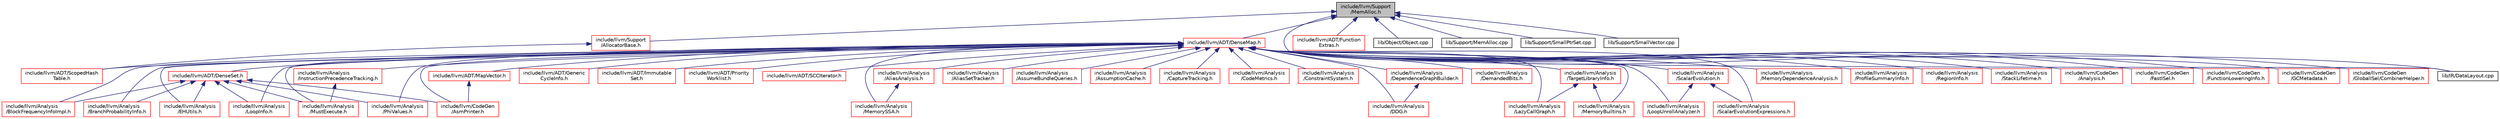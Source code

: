 digraph "include/llvm/Support/MemAlloc.h"
{
 // LATEX_PDF_SIZE
  bgcolor="transparent";
  edge [fontname="Helvetica",fontsize="10",labelfontname="Helvetica",labelfontsize="10"];
  node [fontname="Helvetica",fontsize="10",shape=record];
  Node1 [label="include/llvm/Support\l/MemAlloc.h",height=0.2,width=0.4,color="black", fillcolor="grey75", style="filled", fontcolor="black",tooltip=" "];
  Node1 -> Node2 [dir="back",color="midnightblue",fontsize="10",style="solid",fontname="Helvetica"];
  Node2 [label="include/llvm/ADT/DenseMap.h",height=0.2,width=0.4,color="red",URL="$DenseMap_8h.html",tooltip=" "];
  Node2 -> Node3 [dir="back",color="midnightblue",fontsize="10",style="solid",fontname="Helvetica"];
  Node3 [label="include/llvm/ADT/DenseSet.h",height=0.2,width=0.4,color="red",URL="$DenseSet_8h.html",tooltip=" "];
  Node3 -> Node1020 [dir="back",color="midnightblue",fontsize="10",style="solid",fontname="Helvetica"];
  Node1020 [label="include/llvm/Analysis\l/BlockFrequencyInfoImpl.h",height=0.2,width=0.4,color="red",URL="$BlockFrequencyInfoImpl_8h.html",tooltip=" "];
  Node3 -> Node1026 [dir="back",color="midnightblue",fontsize="10",style="solid",fontname="Helvetica"];
  Node1026 [label="include/llvm/Analysis\l/BranchProbabilityInfo.h",height=0.2,width=0.4,color="red",URL="$BranchProbabilityInfo_8h.html",tooltip=" "];
  Node3 -> Node1057 [dir="back",color="midnightblue",fontsize="10",style="solid",fontname="Helvetica"];
  Node1057 [label="include/llvm/Analysis\l/EHUtils.h",height=0.2,width=0.4,color="red",URL="$EHUtils_8h.html",tooltip=" "];
  Node3 -> Node1065 [dir="back",color="midnightblue",fontsize="10",style="solid",fontname="Helvetica"];
  Node1065 [label="include/llvm/Analysis\l/LoopInfo.h",height=0.2,width=0.4,color="red",URL="$LoopInfo_8h.html",tooltip=" "];
  Node3 -> Node1132 [dir="back",color="midnightblue",fontsize="10",style="solid",fontname="Helvetica"];
  Node1132 [label="include/llvm/Analysis\l/MustExecute.h",height=0.2,width=0.4,color="red",URL="$MustExecute_8h.html",tooltip=" "];
  Node3 -> Node75 [dir="back",color="midnightblue",fontsize="10",style="solid",fontname="Helvetica"];
  Node75 [label="include/llvm/Analysis\l/PhiValues.h",height=0.2,width=0.4,color="red",URL="$PhiValues_8h.html",tooltip=" "];
  Node3 -> Node1133 [dir="back",color="midnightblue",fontsize="10",style="solid",fontname="Helvetica"];
  Node1133 [label="include/llvm/CodeGen\l/AsmPrinter.h",height=0.2,width=0.4,color="red",URL="$AsmPrinter_8h.html",tooltip=" "];
  Node2 -> Node3064 [dir="back",color="midnightblue",fontsize="10",style="solid",fontname="Helvetica"];
  Node3064 [label="include/llvm/ADT/Generic\lCycleInfo.h",height=0.2,width=0.4,color="red",URL="$GenericCycleInfo_8h.html",tooltip="Find all cycles in a control-flow graph, including irreducible loops."];
  Node2 -> Node3068 [dir="back",color="midnightblue",fontsize="10",style="solid",fontname="Helvetica"];
  Node3068 [label="include/llvm/ADT/Immutable\lSet.h",height=0.2,width=0.4,color="red",URL="$ImmutableSet_8h.html",tooltip=" "];
  Node2 -> Node3070 [dir="back",color="midnightblue",fontsize="10",style="solid",fontname="Helvetica"];
  Node3070 [label="include/llvm/ADT/MapVector.h",height=0.2,width=0.4,color="red",URL="$MapVector_8h.html",tooltip=" "];
  Node3070 -> Node1133 [dir="back",color="midnightblue",fontsize="10",style="solid",fontname="Helvetica"];
  Node2 -> Node3087 [dir="back",color="midnightblue",fontsize="10",style="solid",fontname="Helvetica"];
  Node3087 [label="include/llvm/ADT/Priority\lWorklist.h",height=0.2,width=0.4,color="red",URL="$PriorityWorklist_8h.html",tooltip=" "];
  Node2 -> Node3088 [dir="back",color="midnightblue",fontsize="10",style="solid",fontname="Helvetica"];
  Node3088 [label="include/llvm/ADT/SCCIterator.h",height=0.2,width=0.4,color="red",URL="$SCCIterator_8h.html",tooltip=" "];
  Node2 -> Node3089 [dir="back",color="midnightblue",fontsize="10",style="solid",fontname="Helvetica"];
  Node3089 [label="include/llvm/ADT/ScopedHash\lTable.h",height=0.2,width=0.4,color="red",URL="$ScopedHashTable_8h.html",tooltip=" "];
  Node2 -> Node2332 [dir="back",color="midnightblue",fontsize="10",style="solid",fontname="Helvetica"];
  Node2332 [label="include/llvm/Analysis\l/AliasAnalysis.h",height=0.2,width=0.4,color="red",URL="$AliasAnalysis_8h.html",tooltip=" "];
  Node2332 -> Node1859 [dir="back",color="midnightblue",fontsize="10",style="solid",fontname="Helvetica"];
  Node1859 [label="include/llvm/Analysis\l/MemorySSA.h",height=0.2,width=0.4,color="red",URL="$MemorySSA_8h.html",tooltip=" "];
  Node2 -> Node2342 [dir="back",color="midnightblue",fontsize="10",style="solid",fontname="Helvetica"];
  Node2342 [label="include/llvm/Analysis\l/AliasSetTracker.h",height=0.2,width=0.4,color="red",URL="$AliasSetTracker_8h.html",tooltip=" "];
  Node2 -> Node1978 [dir="back",color="midnightblue",fontsize="10",style="solid",fontname="Helvetica"];
  Node1978 [label="include/llvm/Analysis\l/AssumeBundleQueries.h",height=0.2,width=0.4,color="red",URL="$AssumeBundleQueries_8h.html",tooltip=" "];
  Node2 -> Node2343 [dir="back",color="midnightblue",fontsize="10",style="solid",fontname="Helvetica"];
  Node2343 [label="include/llvm/Analysis\l/AssumptionCache.h",height=0.2,width=0.4,color="red",URL="$AssumptionCache_8h.html",tooltip=" "];
  Node2 -> Node1020 [dir="back",color="midnightblue",fontsize="10",style="solid",fontname="Helvetica"];
  Node2 -> Node1026 [dir="back",color="midnightblue",fontsize="10",style="solid",fontname="Helvetica"];
  Node2 -> Node3090 [dir="back",color="midnightblue",fontsize="10",style="solid",fontname="Helvetica"];
  Node3090 [label="include/llvm/Analysis\l/CaptureTracking.h",height=0.2,width=0.4,color="red",URL="$CaptureTracking_8h.html",tooltip=" "];
  Node2 -> Node3091 [dir="back",color="midnightblue",fontsize="10",style="solid",fontname="Helvetica"];
  Node3091 [label="include/llvm/Analysis\l/CodeMetrics.h",height=0.2,width=0.4,color="red",URL="$CodeMetrics_8h.html",tooltip=" "];
  Node2 -> Node3092 [dir="back",color="midnightblue",fontsize="10",style="solid",fontname="Helvetica"];
  Node3092 [label="include/llvm/Analysis\l/ConstraintSystem.h",height=0.2,width=0.4,color="red",URL="$ConstraintSystem_8h.html",tooltip=" "];
  Node2 -> Node9 [dir="back",color="midnightblue",fontsize="10",style="solid",fontname="Helvetica"];
  Node9 [label="include/llvm/Analysis\l/DDG.h",height=0.2,width=0.4,color="red",URL="$DDG_8h.html",tooltip=" "];
  Node2 -> Node2355 [dir="back",color="midnightblue",fontsize="10",style="solid",fontname="Helvetica"];
  Node2355 [label="include/llvm/Analysis\l/DemandedBits.h",height=0.2,width=0.4,color="red",URL="$DemandedBits_8h.html",tooltip=" "];
  Node2 -> Node3094 [dir="back",color="midnightblue",fontsize="10",style="solid",fontname="Helvetica"];
  Node3094 [label="include/llvm/Analysis\l/DependenceGraphBuilder.h",height=0.2,width=0.4,color="red",URL="$DependenceGraphBuilder_8h.html",tooltip=" "];
  Node3094 -> Node9 [dir="back",color="midnightblue",fontsize="10",style="solid",fontname="Helvetica"];
  Node2 -> Node1057 [dir="back",color="midnightblue",fontsize="10",style="solid",fontname="Helvetica"];
  Node2 -> Node3095 [dir="back",color="midnightblue",fontsize="10",style="solid",fontname="Helvetica"];
  Node3095 [label="include/llvm/Analysis\l/InstructionPrecedenceTracking.h",height=0.2,width=0.4,color="red",URL="$InstructionPrecedenceTracking_8h.html",tooltip=" "];
  Node3095 -> Node1132 [dir="back",color="midnightblue",fontsize="10",style="solid",fontname="Helvetica"];
  Node2 -> Node15 [dir="back",color="midnightblue",fontsize="10",style="solid",fontname="Helvetica"];
  Node15 [label="include/llvm/Analysis\l/LazyCallGraph.h",height=0.2,width=0.4,color="red",URL="$LazyCallGraph_8h.html",tooltip=" "];
  Node2 -> Node1065 [dir="back",color="midnightblue",fontsize="10",style="solid",fontname="Helvetica"];
  Node2 -> Node78 [dir="back",color="midnightblue",fontsize="10",style="solid",fontname="Helvetica"];
  Node78 [label="include/llvm/Analysis\l/LoopUnrollAnalyzer.h",height=0.2,width=0.4,color="red",URL="$LoopUnrollAnalyzer_8h.html",tooltip=" "];
  Node2 -> Node1965 [dir="back",color="midnightblue",fontsize="10",style="solid",fontname="Helvetica"];
  Node1965 [label="include/llvm/Analysis\l/MemoryBuiltins.h",height=0.2,width=0.4,color="red",URL="$MemoryBuiltins_8h.html",tooltip=" "];
  Node2 -> Node2150 [dir="back",color="midnightblue",fontsize="10",style="solid",fontname="Helvetica"];
  Node2150 [label="include/llvm/Analysis\l/MemoryDependenceAnalysis.h",height=0.2,width=0.4,color="red",URL="$MemoryDependenceAnalysis_8h.html",tooltip=" "];
  Node2 -> Node1859 [dir="back",color="midnightblue",fontsize="10",style="solid",fontname="Helvetica"];
  Node2 -> Node1132 [dir="back",color="midnightblue",fontsize="10",style="solid",fontname="Helvetica"];
  Node2 -> Node75 [dir="back",color="midnightblue",fontsize="10",style="solid",fontname="Helvetica"];
  Node2 -> Node2399 [dir="back",color="midnightblue",fontsize="10",style="solid",fontname="Helvetica"];
  Node2399 [label="include/llvm/Analysis\l/ProfileSummaryInfo.h",height=0.2,width=0.4,color="red",URL="$ProfileSummaryInfo_8h.html",tooltip=" "];
  Node2 -> Node1871 [dir="back",color="midnightblue",fontsize="10",style="solid",fontname="Helvetica"];
  Node1871 [label="include/llvm/Analysis\l/RegionInfo.h",height=0.2,width=0.4,color="red",URL="$RegionInfo_8h.html",tooltip=" "];
  Node2 -> Node77 [dir="back",color="midnightblue",fontsize="10",style="solid",fontname="Helvetica"];
  Node77 [label="include/llvm/Analysis\l/ScalarEvolution.h",height=0.2,width=0.4,color="red",URL="$ScalarEvolution_8h.html",tooltip=" "];
  Node77 -> Node78 [dir="back",color="midnightblue",fontsize="10",style="solid",fontname="Helvetica"];
  Node77 -> Node81 [dir="back",color="midnightblue",fontsize="10",style="solid",fontname="Helvetica"];
  Node81 [label="include/llvm/Analysis\l/ScalarEvolutionExpressions.h",height=0.2,width=0.4,color="red",URL="$ScalarEvolutionExpressions_8h.html",tooltip=" "];
  Node2 -> Node81 [dir="back",color="midnightblue",fontsize="10",style="solid",fontname="Helvetica"];
  Node2 -> Node2405 [dir="back",color="midnightblue",fontsize="10",style="solid",fontname="Helvetica"];
  Node2405 [label="include/llvm/Analysis\l/StackLifetime.h",height=0.2,width=0.4,color="red",URL="$StackLifetime_8h.html",tooltip=" "];
  Node2 -> Node2166 [dir="back",color="midnightblue",fontsize="10",style="solid",fontname="Helvetica"];
  Node2166 [label="include/llvm/Analysis\l/TargetLibraryInfo.h",height=0.2,width=0.4,color="red",URL="$TargetLibraryInfo_8h.html",tooltip=" "];
  Node2166 -> Node15 [dir="back",color="midnightblue",fontsize="10",style="solid",fontname="Helvetica"];
  Node2166 -> Node1965 [dir="back",color="midnightblue",fontsize="10",style="solid",fontname="Helvetica"];
  Node2 -> Node1930 [dir="back",color="midnightblue",fontsize="10",style="solid",fontname="Helvetica"];
  Node1930 [label="include/llvm/CodeGen\l/Analysis.h",height=0.2,width=0.4,color="red",URL="$CodeGen_2Analysis_8h.html",tooltip=" "];
  Node2 -> Node1133 [dir="back",color="midnightblue",fontsize="10",style="solid",fontname="Helvetica"];
  Node2 -> Node1253 [dir="back",color="midnightblue",fontsize="10",style="solid",fontname="Helvetica"];
  Node1253 [label="include/llvm/CodeGen\l/FastISel.h",height=0.2,width=0.4,color="red",URL="$FastISel_8h.html",tooltip=" "];
  Node2 -> Node1932 [dir="back",color="midnightblue",fontsize="10",style="solid",fontname="Helvetica"];
  Node1932 [label="include/llvm/CodeGen\l/FunctionLoweringInfo.h",height=0.2,width=0.4,color="red",URL="$FunctionLoweringInfo_8h.html",tooltip=" "];
  Node2 -> Node3096 [dir="back",color="midnightblue",fontsize="10",style="solid",fontname="Helvetica"];
  Node3096 [label="include/llvm/CodeGen\l/GCMetadata.h",height=0.2,width=0.4,color="red",URL="$GCMetadata_8h.html",tooltip=" "];
  Node2 -> Node2180 [dir="back",color="midnightblue",fontsize="10",style="solid",fontname="Helvetica"];
  Node2180 [label="include/llvm/CodeGen\l/GlobalISel/CombinerHelper.h",height=0.2,width=0.4,color="red",URL="$CombinerHelper_8h.html",tooltip=" "];
  Node2 -> Node2621 [dir="back",color="midnightblue",fontsize="10",style="solid",fontname="Helvetica"];
  Node2621 [label="lib/IR/DataLayout.cpp",height=0.2,width=0.4,color="black",URL="$DataLayout_8cpp.html",tooltip=" "];
  Node1 -> Node3631 [dir="back",color="midnightblue",fontsize="10",style="solid",fontname="Helvetica"];
  Node3631 [label="include/llvm/ADT/Function\lExtras.h",height=0.2,width=0.4,color="red",URL="$FunctionExtras_8h.html",tooltip=" "];
  Node1 -> Node3649 [dir="back",color="midnightblue",fontsize="10",style="solid",fontname="Helvetica"];
  Node3649 [label="include/llvm/Support\l/AllocatorBase.h",height=0.2,width=0.4,color="red",URL="$AllocatorBase_8h.html",tooltip=" "];
  Node3649 -> Node3089 [dir="back",color="midnightblue",fontsize="10",style="solid",fontname="Helvetica"];
  Node1 -> Node2621 [dir="back",color="midnightblue",fontsize="10",style="solid",fontname="Helvetica"];
  Node1 -> Node3793 [dir="back",color="midnightblue",fontsize="10",style="solid",fontname="Helvetica"];
  Node3793 [label="lib/Object/Object.cpp",height=0.2,width=0.4,color="black",URL="$Object_8cpp.html",tooltip=" "];
  Node1 -> Node3794 [dir="back",color="midnightblue",fontsize="10",style="solid",fontname="Helvetica"];
  Node3794 [label="lib/Support/MemAlloc.cpp",height=0.2,width=0.4,color="black",URL="$MemAlloc_8cpp.html",tooltip=" "];
  Node1 -> Node3795 [dir="back",color="midnightblue",fontsize="10",style="solid",fontname="Helvetica"];
  Node3795 [label="lib/Support/SmallPtrSet.cpp",height=0.2,width=0.4,color="black",URL="$SmallPtrSet_8cpp.html",tooltip=" "];
  Node1 -> Node3796 [dir="back",color="midnightblue",fontsize="10",style="solid",fontname="Helvetica"];
  Node3796 [label="lib/Support/SmallVector.cpp",height=0.2,width=0.4,color="black",URL="$SmallVector_8cpp.html",tooltip=" "];
}
